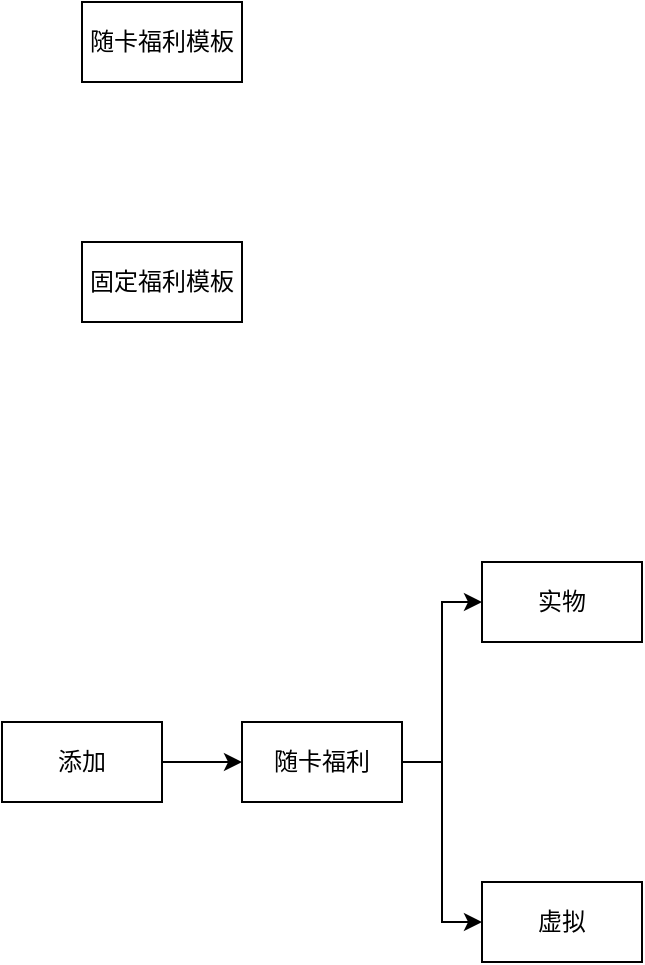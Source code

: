 <mxfile version="20.2.8" type="github">
  <diagram id="XbavgsnFWZXn_3_bb3mC" name="第 1 页">
    <mxGraphModel dx="2570" dy="601" grid="1" gridSize="10" guides="1" tooltips="1" connect="1" arrows="1" fold="1" page="0" pageScale="1" pageWidth="827" pageHeight="1169" math="0" shadow="0">
      <root>
        <mxCell id="0" />
        <mxCell id="1" parent="0" />
        <mxCell id="oWFz19h-Vb3u6tuYohFT-1" value="随卡福利模板" style="rounded=0;whiteSpace=wrap;html=1;" vertex="1" parent="1">
          <mxGeometry x="-1240" y="40" width="80" height="40" as="geometry" />
        </mxCell>
        <mxCell id="oWFz19h-Vb3u6tuYohFT-2" value="固定福利模板" style="rounded=0;whiteSpace=wrap;html=1;" vertex="1" parent="1">
          <mxGeometry x="-1240" y="160" width="80" height="40" as="geometry" />
        </mxCell>
        <mxCell id="oWFz19h-Vb3u6tuYohFT-6" style="edgeStyle=orthogonalEdgeStyle;rounded=0;orthogonalLoop=1;jettySize=auto;html=1;exitX=1;exitY=0.5;exitDx=0;exitDy=0;entryX=0;entryY=0.5;entryDx=0;entryDy=0;" edge="1" parent="1" source="oWFz19h-Vb3u6tuYohFT-3" target="oWFz19h-Vb3u6tuYohFT-4">
          <mxGeometry relative="1" as="geometry" />
        </mxCell>
        <mxCell id="oWFz19h-Vb3u6tuYohFT-7" style="edgeStyle=orthogonalEdgeStyle;rounded=0;orthogonalLoop=1;jettySize=auto;html=1;exitX=1;exitY=0.5;exitDx=0;exitDy=0;entryX=0;entryY=0.5;entryDx=0;entryDy=0;" edge="1" parent="1" source="oWFz19h-Vb3u6tuYohFT-3" target="oWFz19h-Vb3u6tuYohFT-5">
          <mxGeometry relative="1" as="geometry" />
        </mxCell>
        <mxCell id="oWFz19h-Vb3u6tuYohFT-3" value="随卡福利" style="rounded=0;whiteSpace=wrap;html=1;" vertex="1" parent="1">
          <mxGeometry x="-1160" y="400" width="80" height="40" as="geometry" />
        </mxCell>
        <mxCell id="oWFz19h-Vb3u6tuYohFT-4" value="实物" style="rounded=0;whiteSpace=wrap;html=1;" vertex="1" parent="1">
          <mxGeometry x="-1040" y="320" width="80" height="40" as="geometry" />
        </mxCell>
        <mxCell id="oWFz19h-Vb3u6tuYohFT-5" value="虚拟" style="rounded=0;whiteSpace=wrap;html=1;" vertex="1" parent="1">
          <mxGeometry x="-1040" y="480" width="80" height="40" as="geometry" />
        </mxCell>
        <mxCell id="oWFz19h-Vb3u6tuYohFT-11" style="edgeStyle=orthogonalEdgeStyle;rounded=0;orthogonalLoop=1;jettySize=auto;html=1;exitX=1;exitY=0.5;exitDx=0;exitDy=0;" edge="1" parent="1" source="oWFz19h-Vb3u6tuYohFT-10" target="oWFz19h-Vb3u6tuYohFT-3">
          <mxGeometry relative="1" as="geometry" />
        </mxCell>
        <mxCell id="oWFz19h-Vb3u6tuYohFT-10" value="添加" style="rounded=0;whiteSpace=wrap;html=1;" vertex="1" parent="1">
          <mxGeometry x="-1280" y="400" width="80" height="40" as="geometry" />
        </mxCell>
      </root>
    </mxGraphModel>
  </diagram>
</mxfile>
